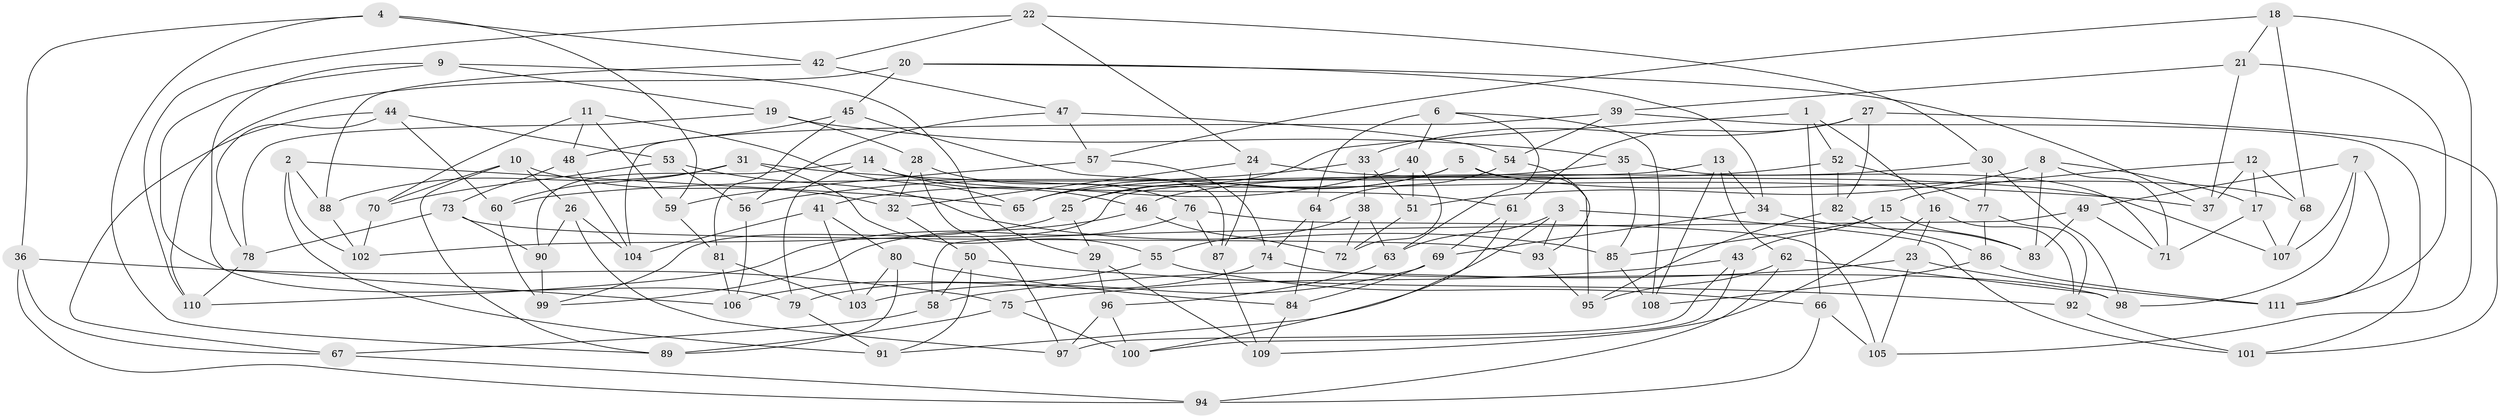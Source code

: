 // coarse degree distribution, {6: 0.5588235294117647, 4: 0.35294117647058826, 5: 0.058823529411764705, 3: 0.029411764705882353}
// Generated by graph-tools (version 1.1) at 2025/42/03/06/25 10:42:17]
// undirected, 111 vertices, 222 edges
graph export_dot {
graph [start="1"]
  node [color=gray90,style=filled];
  1;
  2;
  3;
  4;
  5;
  6;
  7;
  8;
  9;
  10;
  11;
  12;
  13;
  14;
  15;
  16;
  17;
  18;
  19;
  20;
  21;
  22;
  23;
  24;
  25;
  26;
  27;
  28;
  29;
  30;
  31;
  32;
  33;
  34;
  35;
  36;
  37;
  38;
  39;
  40;
  41;
  42;
  43;
  44;
  45;
  46;
  47;
  48;
  49;
  50;
  51;
  52;
  53;
  54;
  55;
  56;
  57;
  58;
  59;
  60;
  61;
  62;
  63;
  64;
  65;
  66;
  67;
  68;
  69;
  70;
  71;
  72;
  73;
  74;
  75;
  76;
  77;
  78;
  79;
  80;
  81;
  82;
  83;
  84;
  85;
  86;
  87;
  88;
  89;
  90;
  91;
  92;
  93;
  94;
  95;
  96;
  97;
  98;
  99;
  100;
  101;
  102;
  103;
  104;
  105;
  106;
  107;
  108;
  109;
  110;
  111;
  1 -- 52;
  1 -- 25;
  1 -- 66;
  1 -- 16;
  2 -- 65;
  2 -- 91;
  2 -- 88;
  2 -- 102;
  3 -- 101;
  3 -- 63;
  3 -- 91;
  3 -- 93;
  4 -- 36;
  4 -- 42;
  4 -- 59;
  4 -- 89;
  5 -- 95;
  5 -- 65;
  5 -- 25;
  5 -- 68;
  6 -- 64;
  6 -- 63;
  6 -- 40;
  6 -- 108;
  7 -- 49;
  7 -- 111;
  7 -- 98;
  7 -- 107;
  8 -- 51;
  8 -- 83;
  8 -- 71;
  8 -- 17;
  9 -- 19;
  9 -- 79;
  9 -- 29;
  9 -- 106;
  10 -- 32;
  10 -- 26;
  10 -- 89;
  10 -- 70;
  11 -- 48;
  11 -- 70;
  11 -- 65;
  11 -- 59;
  12 -- 17;
  12 -- 68;
  12 -- 15;
  12 -- 37;
  13 -- 34;
  13 -- 62;
  13 -- 108;
  13 -- 99;
  14 -- 46;
  14 -- 79;
  14 -- 61;
  14 -- 90;
  15 -- 43;
  15 -- 85;
  15 -- 83;
  16 -- 23;
  16 -- 92;
  16 -- 109;
  17 -- 71;
  17 -- 107;
  18 -- 21;
  18 -- 68;
  18 -- 57;
  18 -- 105;
  19 -- 35;
  19 -- 28;
  19 -- 78;
  20 -- 45;
  20 -- 34;
  20 -- 110;
  20 -- 37;
  21 -- 111;
  21 -- 39;
  21 -- 37;
  22 -- 42;
  22 -- 110;
  22 -- 24;
  22 -- 30;
  23 -- 58;
  23 -- 105;
  23 -- 111;
  24 -- 107;
  24 -- 87;
  24 -- 32;
  25 -- 29;
  25 -- 102;
  26 -- 104;
  26 -- 97;
  26 -- 90;
  27 -- 33;
  27 -- 101;
  27 -- 82;
  27 -- 61;
  28 -- 76;
  28 -- 32;
  28 -- 97;
  29 -- 109;
  29 -- 96;
  30 -- 77;
  30 -- 98;
  30 -- 46;
  31 -- 60;
  31 -- 88;
  31 -- 37;
  31 -- 55;
  32 -- 50;
  33 -- 56;
  33 -- 51;
  33 -- 38;
  34 -- 69;
  34 -- 83;
  35 -- 85;
  35 -- 71;
  35 -- 65;
  36 -- 67;
  36 -- 75;
  36 -- 94;
  38 -- 63;
  38 -- 72;
  38 -- 55;
  39 -- 104;
  39 -- 101;
  39 -- 54;
  40 -- 41;
  40 -- 51;
  40 -- 72;
  41 -- 103;
  41 -- 80;
  41 -- 104;
  42 -- 47;
  42 -- 88;
  43 -- 97;
  43 -- 100;
  43 -- 75;
  44 -- 67;
  44 -- 78;
  44 -- 53;
  44 -- 60;
  45 -- 87;
  45 -- 48;
  45 -- 81;
  46 -- 72;
  46 -- 110;
  47 -- 54;
  47 -- 57;
  47 -- 56;
  48 -- 104;
  48 -- 73;
  49 -- 83;
  49 -- 71;
  49 -- 58;
  50 -- 92;
  50 -- 91;
  50 -- 58;
  51 -- 72;
  52 -- 60;
  52 -- 82;
  52 -- 77;
  53 -- 85;
  53 -- 70;
  53 -- 56;
  54 -- 93;
  54 -- 64;
  55 -- 106;
  55 -- 66;
  56 -- 106;
  57 -- 74;
  57 -- 59;
  58 -- 67;
  59 -- 81;
  60 -- 99;
  61 -- 100;
  61 -- 69;
  62 -- 98;
  62 -- 95;
  62 -- 94;
  63 -- 96;
  64 -- 84;
  64 -- 74;
  66 -- 105;
  66 -- 94;
  67 -- 94;
  68 -- 107;
  69 -- 84;
  69 -- 103;
  70 -- 102;
  73 -- 93;
  73 -- 78;
  73 -- 90;
  74 -- 79;
  74 -- 98;
  75 -- 89;
  75 -- 100;
  76 -- 105;
  76 -- 87;
  76 -- 99;
  77 -- 86;
  77 -- 92;
  78 -- 110;
  79 -- 91;
  80 -- 103;
  80 -- 84;
  80 -- 89;
  81 -- 106;
  81 -- 103;
  82 -- 86;
  82 -- 95;
  84 -- 109;
  85 -- 108;
  86 -- 111;
  86 -- 108;
  87 -- 109;
  88 -- 102;
  90 -- 99;
  92 -- 101;
  93 -- 95;
  96 -- 100;
  96 -- 97;
}

